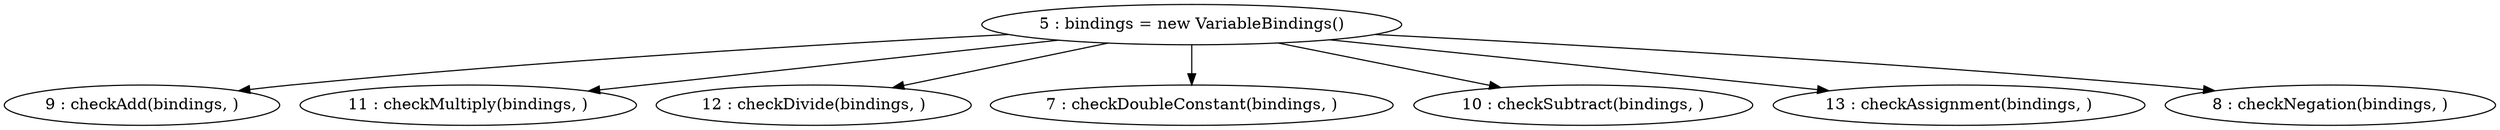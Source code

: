 digraph G {
"5 : bindings = new VariableBindings()"
"5 : bindings = new VariableBindings()" -> "9 : checkAdd(bindings, )"
"5 : bindings = new VariableBindings()" -> "11 : checkMultiply(bindings, )"
"5 : bindings = new VariableBindings()" -> "12 : checkDivide(bindings, )"
"5 : bindings = new VariableBindings()" -> "7 : checkDoubleConstant(bindings, )"
"5 : bindings = new VariableBindings()" -> "10 : checkSubtract(bindings, )"
"5 : bindings = new VariableBindings()" -> "13 : checkAssignment(bindings, )"
"5 : bindings = new VariableBindings()" -> "8 : checkNegation(bindings, )"
"7 : checkDoubleConstant(bindings, )"
"8 : checkNegation(bindings, )"
"9 : checkAdd(bindings, )"
"10 : checkSubtract(bindings, )"
"11 : checkMultiply(bindings, )"
"12 : checkDivide(bindings, )"
"13 : checkAssignment(bindings, )"
}